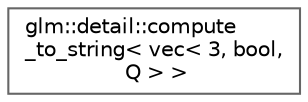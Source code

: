 digraph "Graphical Class Hierarchy"
{
 // LATEX_PDF_SIZE
  bgcolor="transparent";
  edge [fontname=Helvetica,fontsize=10,labelfontname=Helvetica,labelfontsize=10];
  node [fontname=Helvetica,fontsize=10,shape=box,height=0.2,width=0.4];
  rankdir="LR";
  Node0 [id="Node000000",label="glm::detail::compute\l_to_string\< vec\< 3, bool,\l Q \> \>",height=0.2,width=0.4,color="grey40", fillcolor="white", style="filled",URL="$structglm_1_1detail_1_1compute__to__string_3_01vec_3_013_00_01bool_00_01_q_01_4_01_4.html",tooltip=" "];
}
